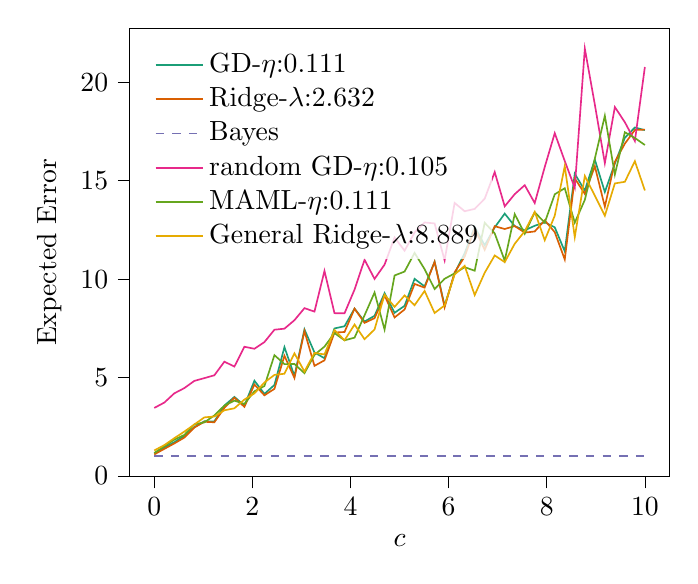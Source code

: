% This file was created with tikzplotlib v0.10.1.
\begin{tikzpicture}

\definecolor{chocolate217952}{RGB}{217,95,2}
\definecolor{darkcyan27158119}{RGB}{27,158,119}
\definecolor{darkgray176}{RGB}{176,176,176}
\definecolor{deeppink23141138}{RGB}{231,41,138}
\definecolor{lightslategray117112179}{RGB}{117,112,179}
\definecolor{olivedrab10216630}{RGB}{102,166,30}
\definecolor{orange2301712}{RGB}{230,171,2}

\begin{axis}[
legend cell align={left},
legend style={
  fill opacity=0.8,
  draw opacity=1,
  text opacity=1,
  at={(0.03,0.97)},
  anchor=north west,
  draw=none
},
tick align=outside,
tick pos=left,
x grid style={darkgray176},
xlabel={\(\displaystyle c\)},
xmin=-0.5, xmax=10.5,
xtick style={color=black},
y grid style={darkgray176},
ylabel={Expected Error},
ymin=-0.036, ymax=22.753,
ytick style={color=black}
]
\addplot [semithick, darkcyan27158119]
table {%
0 1.153
0.204 1.438
0.408 1.71
0.612 2.031
0.816 2.475
1.02 2.773
1.224 2.767
1.429 3.573
1.633 4.012
1.837 3.572
2.041 4.835
2.245 4.166
2.449 4.619
2.653 6.543
2.857 5.073
3.061 7.445
3.265 6.271
3.469 5.979
3.673 7.493
3.878 7.605
4.082 8.502
4.286 7.842
4.49 8.136
4.694 9.287
4.898 8.288
5.102 8.642
5.306 10.013
5.51 9.629
5.714 10.881
5.918 8.644
6.122 10.29
6.327 11.325
6.531 12.658
6.735 11.718
6.939 12.63
7.143 13.33
7.347 12.693
7.551 12.481
7.755 12.711
7.959 12.887
8.163 12.633
8.367 11.411
8.571 15.356
8.776 14.504
8.98 16.076
9.184 14.427
9.388 15.874
9.592 17.184
9.796 17.708
10 17.572
};
\addlegendentry{GD-$\eta$:0.111}
\addplot [semithick, chocolate217952]
table {%
0 1.089
0.204 1.37
0.408 1.646
0.612 1.945
0.816 2.455
1.02 2.748
1.224 2.723
1.429 3.453
1.633 3.971
1.837 3.508
2.041 4.641
2.245 4.094
2.449 4.422
2.653 6.105
2.857 4.974
3.061 7.36
3.265 5.591
3.469 5.872
3.673 7.285
3.878 7.312
4.082 8.498
4.286 7.776
4.49 8.013
4.694 9.17
4.898 8.051
5.102 8.457
5.306 9.753
5.51 9.567
5.714 10.878
5.918 8.572
6.122 10.346
6.327 11.144
6.531 12.568
6.735 11.488
6.939 12.69
7.143 12.547
7.347 12.697
7.551 12.364
7.755 12.422
7.959 12.991
8.163 12.385
8.367 10.998
8.571 15.121
8.776 14.332
8.98 15.74
9.184 13.681
9.388 15.96
9.592 16.886
9.796 17.581
10 17.6
};
\addlegendentry{Ridge-$\lambda$:2.632}
\addplot [semithick, lightslategray117112179, dashed]
table {%
0 1.0
0.204 1.0
0.408 1.0
0.612 1.0
0.816 1.0
1.02 1.0
1.224 1.0
1.429 1.0
1.633 1.0
1.837 1.0
2.041 1.0
2.245 1.0
2.449 1.0
2.653 1.0
2.857 1.0
3.061 1.0
3.265 1.0
3.469 1.0
3.673 1.0
3.878 1.0
4.082 1.0
4.286 1.0
4.49 1.0
4.694 1.0
4.898 1.0
5.102 1.0
5.306 1.0
5.51 1.0
5.714 1.0
5.918 1.0
6.122 1.0
6.327 1.0
6.531 1.0
6.735 1.0
6.939 1.0
7.143 1.0
7.347 1.0
7.551 1.0
7.755 1.0
7.959 1.0
8.163 1.0
8.367 1.0
8.571 1.0
8.776 1.0
8.98 1.0
9.184 1.0
9.388 1.0
9.592 1.0
9.796 1.0
10 1.0
};
\addlegendentry{Bayes}
\addplot [semithick, deeppink23141138]
table {%
0 3.452
0.204 3.723
0.408 4.194
0.612 4.459
0.816 4.826
1.02 4.967
1.224 5.111
1.429 5.803
1.633 5.554
1.837 6.561
2.041 6.46
2.245 6.8
2.449 7.428
2.653 7.481
2.857 7.912
3.061 8.524
3.265 8.349
3.469 10.415
3.673 8.269
3.878 8.264
4.082 9.468
4.286 10.984
4.49 10.01
4.694 10.738
4.898 12.113
5.102 11.446
5.306 12.371
5.51 12.88
5.714 12.831
5.918 10.956
6.122 13.872
6.327 13.45
6.531 13.569
6.735 14.088
6.939 15.441
7.143 13.7
7.347 14.319
7.551 14.774
7.755 13.867
7.959 15.699
8.163 17.418
8.367 16.002
8.571 14.639
8.776 21.717
8.98 18.872
9.184 15.895
9.388 18.745
9.592 17.975
9.796 17.019
10 20.782
};
\addlegendentry{random GD-$\eta$:0.105}
\addplot [semithick, olivedrab10216630]
table {%
0 1.161
0.204 1.502
0.408 1.839
0.612 2.08
0.816 2.617
1.02 2.717
1.224 3.07
1.429 3.572
1.633 3.821
1.837 3.656
2.041 4.299
2.245 4.563
2.449 6.134
2.653 5.679
2.857 5.685
3.061 5.218
3.265 6.15
3.469 6.569
3.673 7.258
3.878 6.888
4.082 7.024
4.286 8.159
4.49 9.319
4.694 7.436
4.898 10.185
5.102 10.384
5.306 11.333
5.51 10.506
5.714 9.495
5.918 10.017
6.122 10.292
6.327 10.607
6.531 10.426
6.735 12.863
6.939 12.324
7.143 10.938
7.347 13.303
7.551 12.309
7.755 13.397
7.959 12.872
8.163 14.312
8.367 14.62
8.571 12.87
8.776 14.028
8.98 16.121
9.184 18.306
9.388 15.313
9.592 17.465
9.796 17.173
10 16.818
};
\addlegendentry{MAML-$\eta$:0.111}
\addplot [semithick, orange2301712]
table {%
0 1.292
0.204 1.562
0.408 1.914
0.612 2.249
0.816 2.61
1.02 2.972
1.224 3.016
1.429 3.332
1.633 3.433
1.837 3.878
2.041 4.191
2.245 4.746
2.449 5.13
2.653 5.191
2.857 6.227
3.061 5.301
3.265 6.248
3.469 6.171
3.673 7.413
3.878 6.891
4.082 7.689
4.286 6.945
4.49 7.444
4.694 9.209
4.898 8.586
5.102 9.17
5.306 8.672
5.51 9.399
5.714 8.278
5.918 8.663
6.122 10.238
6.327 10.674
6.531 9.188
6.735 10.325
6.939 11.202
7.143 10.863
7.347 11.796
7.551 12.437
7.755 13.419
7.959 11.979
8.163 13.225
8.367 15.742
8.571 12.135
8.776 15.242
8.98 14.241
9.184 13.218
9.388 14.864
9.592 14.947
9.796 15.995
10 14.506
};
\addlegendentry{General Ridge-$\lambda$:8.889}
\end{axis}

\end{tikzpicture}
